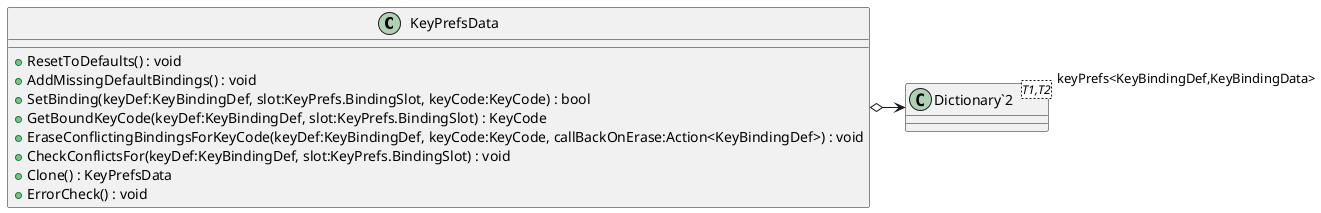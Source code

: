 @startuml
class KeyPrefsData {
    + ResetToDefaults() : void
    + AddMissingDefaultBindings() : void
    + SetBinding(keyDef:KeyBindingDef, slot:KeyPrefs.BindingSlot, keyCode:KeyCode) : bool
    + GetBoundKeyCode(keyDef:KeyBindingDef, slot:KeyPrefs.BindingSlot) : KeyCode
    + EraseConflictingBindingsForKeyCode(keyDef:KeyBindingDef, keyCode:KeyCode, callBackOnErase:Action<KeyBindingDef>) : void
    + CheckConflictsFor(keyDef:KeyBindingDef, slot:KeyPrefs.BindingSlot) : void
    + Clone() : KeyPrefsData
    + ErrorCheck() : void
}
class "Dictionary`2"<T1,T2> {
}
KeyPrefsData o-> "keyPrefs<KeyBindingDef,KeyBindingData>" "Dictionary`2"
@enduml
